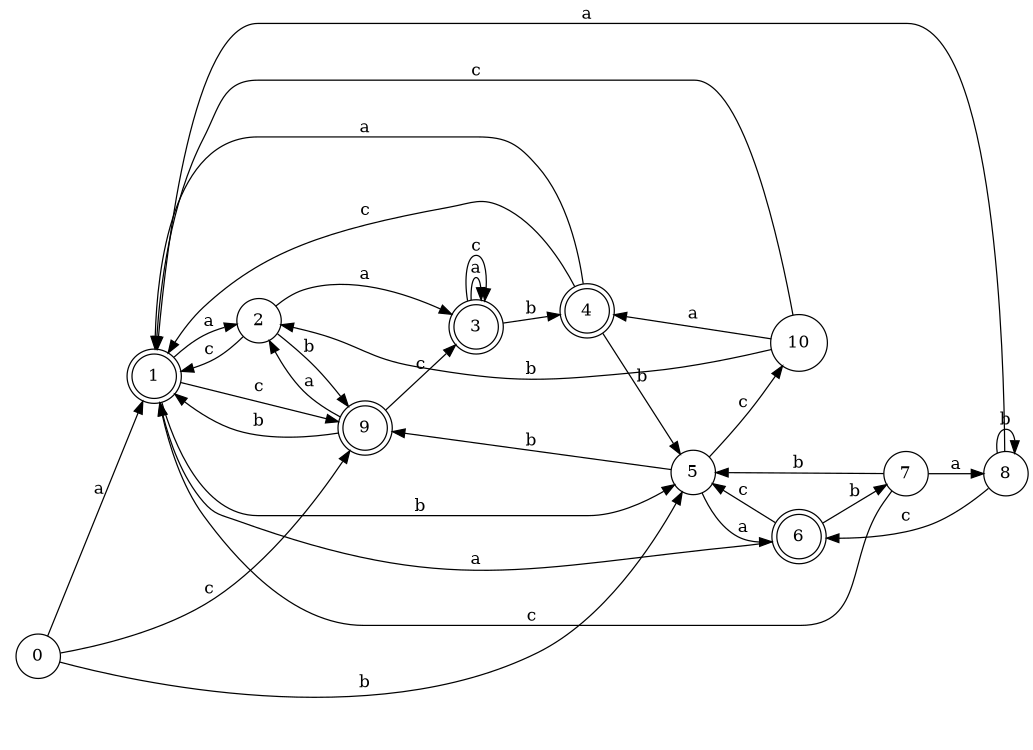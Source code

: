 digraph n9_5 {
__start0 [label="" shape="none"];

rankdir=LR;
size="8,5";

s0 [style="filled", color="black", fillcolor="white" shape="circle", label="0"];
s1 [style="rounded,filled", color="black", fillcolor="white" shape="doublecircle", label="1"];
s2 [style="filled", color="black", fillcolor="white" shape="circle", label="2"];
s3 [style="rounded,filled", color="black", fillcolor="white" shape="doublecircle", label="3"];
s4 [style="rounded,filled", color="black", fillcolor="white" shape="doublecircle", label="4"];
s5 [style="filled", color="black", fillcolor="white" shape="circle", label="5"];
s6 [style="rounded,filled", color="black", fillcolor="white" shape="doublecircle", label="6"];
s7 [style="filled", color="black", fillcolor="white" shape="circle", label="7"];
s8 [style="filled", color="black", fillcolor="white" shape="circle", label="8"];
s9 [style="rounded,filled", color="black", fillcolor="white" shape="doublecircle", label="9"];
s10 [style="filled", color="black", fillcolor="white" shape="circle", label="10"];
s0 -> s1 [label="a"];
s0 -> s5 [label="b"];
s0 -> s9 [label="c"];
s1 -> s2 [label="a"];
s1 -> s5 [label="b"];
s1 -> s9 [label="c"];
s2 -> s3 [label="a"];
s2 -> s9 [label="b"];
s2 -> s1 [label="c"];
s3 -> s3 [label="a"];
s3 -> s4 [label="b"];
s3 -> s3 [label="c"];
s4 -> s1 [label="a"];
s4 -> s5 [label="b"];
s4 -> s1 [label="c"];
s5 -> s6 [label="a"];
s5 -> s9 [label="b"];
s5 -> s10 [label="c"];
s6 -> s1 [label="a"];
s6 -> s7 [label="b"];
s6 -> s5 [label="c"];
s7 -> s8 [label="a"];
s7 -> s5 [label="b"];
s7 -> s1 [label="c"];
s8 -> s1 [label="a"];
s8 -> s8 [label="b"];
s8 -> s6 [label="c"];
s9 -> s2 [label="a"];
s9 -> s1 [label="b"];
s9 -> s3 [label="c"];
s10 -> s4 [label="a"];
s10 -> s2 [label="b"];
s10 -> s1 [label="c"];

}